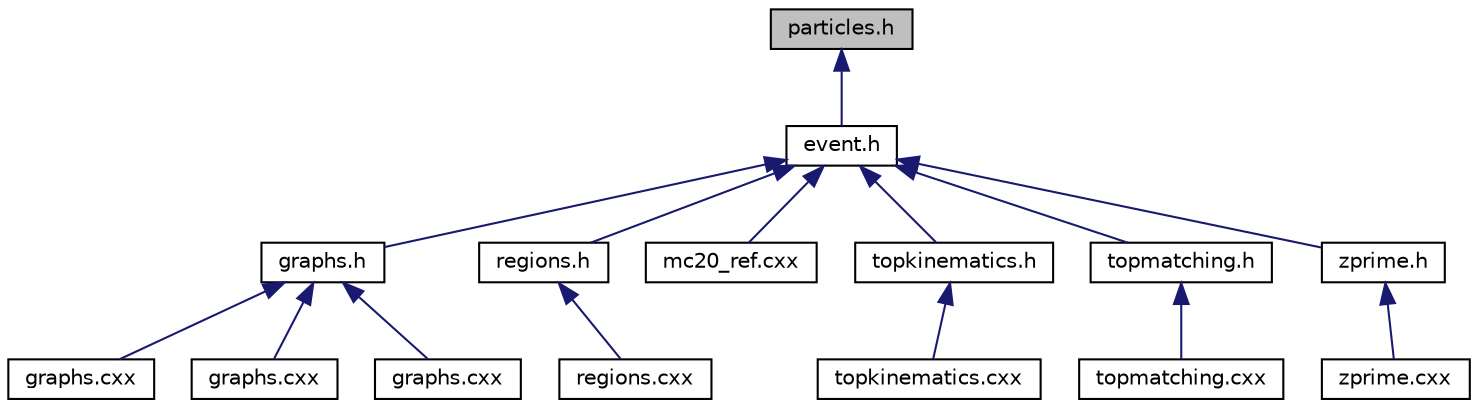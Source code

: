 digraph "particles.h"
{
 // INTERACTIVE_SVG=YES
 // LATEX_PDF_SIZE
  edge [fontname="Helvetica",fontsize="10",labelfontname="Helvetica",labelfontsize="10"];
  node [fontname="Helvetica",fontsize="10",shape=record];
  Node1 [label="particles.h",height=0.2,width=0.4,color="black", fillcolor="grey75", style="filled", fontcolor="black",tooltip=" "];
  Node1 -> Node2 [dir="back",color="midnightblue",fontsize="10",style="solid",fontname="Helvetica"];
  Node2 [label="event.h",height=0.2,width=0.4,color="black", fillcolor="white", style="filled",URL="$events_2ssml__mc20_2include_2ssml__mc20_2event_8h.html",tooltip=" "];
  Node2 -> Node3 [dir="back",color="midnightblue",fontsize="10",style="solid",fontname="Helvetica"];
  Node3 [label="graphs.h",height=0.2,width=0.4,color="black", fillcolor="white", style="filled",URL="$ssml__mc20_2include_2ssml__mc20_2graphs_8h.html",tooltip=" "];
  Node3 -> Node4 [dir="back",color="midnightblue",fontsize="10",style="solid",fontname="Helvetica"];
  Node4 [label="graphs.cxx",height=0.2,width=0.4,color="black", fillcolor="white", style="filled",URL="$bsm__4tops_2cxx_2graphs_8cxx.html",tooltip=" "];
  Node3 -> Node5 [dir="back",color="midnightblue",fontsize="10",style="solid",fontname="Helvetica"];
  Node5 [label="graphs.cxx",height=0.2,width=0.4,color="black", fillcolor="white", style="filled",URL="$exp__mc20_2cxx_2graphs_8cxx.html",tooltip=" "];
  Node3 -> Node6 [dir="back",color="midnightblue",fontsize="10",style="solid",fontname="Helvetica"];
  Node6 [label="graphs.cxx",height=0.2,width=0.4,color="black", fillcolor="white", style="filled",URL="$ssml__mc20_2cxx_2graphs_8cxx.html",tooltip=" "];
  Node2 -> Node7 [dir="back",color="midnightblue",fontsize="10",style="solid",fontname="Helvetica"];
  Node7 [label="regions.h",height=0.2,width=0.4,color="black", fillcolor="white", style="filled",URL="$regions_8h.html",tooltip=" "];
  Node7 -> Node8 [dir="back",color="midnightblue",fontsize="10",style="solid",fontname="Helvetica"];
  Node8 [label="regions.cxx",height=0.2,width=0.4,color="black", fillcolor="white", style="filled",URL="$regions_8cxx.html",tooltip=" "];
  Node2 -> Node9 [dir="back",color="midnightblue",fontsize="10",style="solid",fontname="Helvetica"];
  Node9 [label="mc20_ref.cxx",height=0.2,width=0.4,color="black", fillcolor="white", style="filled",URL="$mc20__ref_8cxx.html",tooltip=" "];
  Node2 -> Node10 [dir="back",color="midnightblue",fontsize="10",style="solid",fontname="Helvetica"];
  Node10 [label="topkinematics.h",height=0.2,width=0.4,color="black", fillcolor="white", style="filled",URL="$mc20_2topkinematics_2topkinematics_8h.html",tooltip=" "];
  Node10 -> Node11 [dir="back",color="midnightblue",fontsize="10",style="solid",fontname="Helvetica"];
  Node11 [label="topkinematics.cxx",height=0.2,width=0.4,color="black", fillcolor="white", style="filled",URL="$mc20_2topkinematics_2topkinematics_8cxx.html",tooltip=" "];
  Node2 -> Node12 [dir="back",color="midnightblue",fontsize="10",style="solid",fontname="Helvetica"];
  Node12 [label="topmatching.h",height=0.2,width=0.4,color="black", fillcolor="white", style="filled",URL="$mc20_2topmatching_2topmatching_8h.html",tooltip=" "];
  Node12 -> Node13 [dir="back",color="midnightblue",fontsize="10",style="solid",fontname="Helvetica"];
  Node13 [label="topmatching.cxx",height=0.2,width=0.4,color="black", fillcolor="white", style="filled",URL="$mc20_2topmatching_2topmatching_8cxx.html",tooltip=" "];
  Node2 -> Node14 [dir="back",color="midnightblue",fontsize="10",style="solid",fontname="Helvetica"];
  Node14 [label="zprime.h",height=0.2,width=0.4,color="black", fillcolor="white", style="filled",URL="$mc20_2zprime_2zprime_8h.html",tooltip=" "];
  Node14 -> Node15 [dir="back",color="midnightblue",fontsize="10",style="solid",fontname="Helvetica"];
  Node15 [label="zprime.cxx",height=0.2,width=0.4,color="black", fillcolor="white", style="filled",URL="$mc20_2zprime_2zprime_8cxx.html",tooltip=" "];
}
